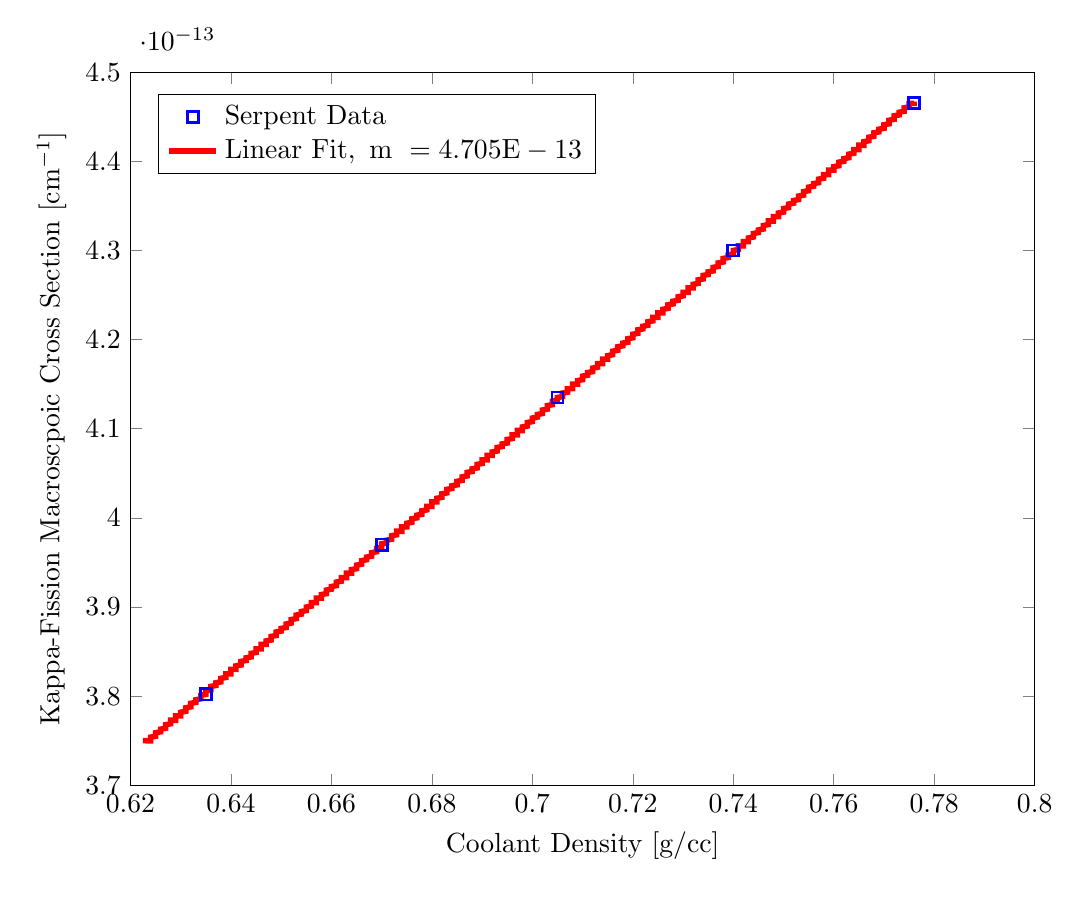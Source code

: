 \begin{tikzpicture}

\begin{axis}[%
scale only axis,
width=4.521in,
height=3.566in,
xmin=0.62, xmax=0.8,
ymin=3.7e-013, ymax=4.5e-013,
xlabel={Coolant Density [g/cc]},
ylabel={Kappa-Fission Macroscpoic Cross Section [$\mathrm{cm}^{-1}$]},
axis on top,
legend entries={Serpent Data,{$\text{Linear Fit},\text{ m }= 4.705\mathrm{E}-13$}},
legend style={at={(0.03,0.97)},anchor=north west,nodes=right}]
\addplot [
color=blue,
only marks,
mark=square,
mark options={solid},
line width=1.0pt
]
coordinates{
 (0.635,3.802e-013)(0.67,3.97e-013)(0.705,4.135e-013)(0.74,4.3e-013)(0.776,4.465e-013) 
};

\addplot [
color=red,
solid,
line width=2.0pt
]
coordinates{
 (0.623,3.747e-013)(0.623,3.748e-013)(0.623,3.749e-013)(0.623,3.75e-013)(0.624,3.75e-013)(0.624,3.751e-013)(0.624,3.752e-013)(0.624,3.752e-013)(0.624,3.753e-013)(0.624,3.754e-013)(0.625,3.755e-013)(0.625,3.755e-013)(0.625,3.756e-013)(0.625,3.757e-013)(0.625,3.758e-013)(0.625,3.758e-013)(0.625,3.759e-013)(0.626,3.76e-013)(0.626,3.76e-013)(0.626,3.761e-013)(0.626,3.762e-013)(0.626,3.763e-013)(0.626,3.763e-013)(0.627,3.764e-013)(0.627,3.765e-013)(0.627,3.765e-013)(0.627,3.766e-013)(0.627,3.767e-013)(0.627,3.768e-013)(0.627,3.768e-013)(0.628,3.769e-013)(0.628,3.77e-013)(0.628,3.771e-013)(0.628,3.771e-013)(0.628,3.772e-013)(0.628,3.773e-013)(0.629,3.773e-013)(0.629,3.774e-013)(0.629,3.775e-013)(0.629,3.776e-013)(0.629,3.776e-013)(0.629,3.777e-013)(0.629,3.778e-013)(0.63,3.778e-013)(0.63,3.779e-013)(0.63,3.78e-013)(0.63,3.781e-013)(0.63,3.781e-013)(0.63,3.782e-013)(0.631,3.783e-013)(0.631,3.783e-013)(0.631,3.784e-013)(0.631,3.785e-013)(0.631,3.786e-013)(0.631,3.786e-013)(0.631,3.787e-013)(0.632,3.788e-013)(0.632,3.789e-013)(0.632,3.789e-013)(0.632,3.79e-013)(0.632,3.791e-013)(0.632,3.791e-013)(0.632,3.792e-013)(0.633,3.793e-013)(0.633,3.794e-013)(0.633,3.794e-013)(0.633,3.795e-013)(0.633,3.796e-013)(0.633,3.796e-013)(0.634,3.797e-013)(0.634,3.798e-013)(0.634,3.799e-013)(0.634,3.799e-013)(0.634,3.8e-013)(0.634,3.801e-013)(0.634,3.801e-013)(0.635,3.802e-013)(0.635,3.803e-013)(0.635,3.804e-013)(0.635,3.804e-013)(0.635,3.805e-013)(0.635,3.806e-013)(0.636,3.807e-013)(0.636,3.807e-013)(0.636,3.808e-013)(0.636,3.809e-013)(0.636,3.809e-013)(0.636,3.81e-013)(0.636,3.811e-013)(0.637,3.812e-013)(0.637,3.812e-013)(0.637,3.813e-013)(0.637,3.814e-013)(0.637,3.814e-013)(0.637,3.815e-013)(0.638,3.816e-013)(0.638,3.817e-013)(0.638,3.817e-013)(0.638,3.818e-013)(0.638,3.819e-013)(0.638,3.82e-013)(0.638,3.82e-013)(0.639,3.821e-013)(0.639,3.822e-013)(0.639,3.822e-013)(0.639,3.823e-013)(0.639,3.824e-013)(0.639,3.825e-013)(0.64,3.825e-013)(0.64,3.826e-013)(0.64,3.827e-013)(0.64,3.827e-013)(0.64,3.828e-013)(0.64,3.829e-013)(0.64,3.83e-013)(0.641,3.83e-013)(0.641,3.831e-013)(0.641,3.832e-013)(0.641,3.832e-013)(0.641,3.833e-013)(0.641,3.834e-013)(0.642,3.835e-013)(0.642,3.835e-013)(0.642,3.836e-013)(0.642,3.837e-013)(0.642,3.838e-013)(0.642,3.838e-013)(0.642,3.839e-013)(0.643,3.84e-013)(0.643,3.84e-013)(0.643,3.841e-013)(0.643,3.842e-013)(0.643,3.843e-013)(0.643,3.843e-013)(0.644,3.844e-013)(0.644,3.845e-013)(0.644,3.845e-013)(0.644,3.846e-013)(0.644,3.847e-013)(0.644,3.848e-013)(0.644,3.848e-013)(0.645,3.849e-013)(0.645,3.85e-013)(0.645,3.851e-013)(0.645,3.851e-013)(0.645,3.852e-013)(0.645,3.853e-013)(0.646,3.853e-013)(0.646,3.854e-013)(0.646,3.855e-013)(0.646,3.856e-013)(0.646,3.856e-013)(0.646,3.857e-013)(0.646,3.858e-013)(0.647,3.858e-013)(0.647,3.859e-013)(0.647,3.86e-013)(0.647,3.861e-013)(0.647,3.861e-013)(0.647,3.862e-013)(0.648,3.863e-013)(0.648,3.863e-013)(0.648,3.864e-013)(0.648,3.865e-013)(0.648,3.866e-013)(0.648,3.866e-013)(0.648,3.867e-013)(0.649,3.868e-013)(0.649,3.869e-013)(0.649,3.869e-013)(0.649,3.87e-013)(0.649,3.871e-013)(0.649,3.871e-013)(0.649,3.872e-013)(0.65,3.873e-013)(0.65,3.874e-013)(0.65,3.874e-013)(0.65,3.875e-013)(0.65,3.876e-013)(0.65,3.876e-013)(0.651,3.877e-013)(0.651,3.878e-013)(0.651,3.879e-013)(0.651,3.879e-013)(0.651,3.88e-013)(0.651,3.881e-013)(0.651,3.881e-013)(0.652,3.882e-013)(0.652,3.883e-013)(0.652,3.884e-013)(0.652,3.884e-013)(0.652,3.885e-013)(0.652,3.886e-013)(0.653,3.887e-013)(0.653,3.887e-013)(0.653,3.888e-013)(0.653,3.889e-013)(0.653,3.889e-013)(0.653,3.89e-013)(0.653,3.891e-013)(0.654,3.892e-013)(0.654,3.892e-013)(0.654,3.893e-013)(0.654,3.894e-013)(0.654,3.894e-013)(0.654,3.895e-013)(0.655,3.896e-013)(0.655,3.897e-013)(0.655,3.897e-013)(0.655,3.898e-013)(0.655,3.899e-013)(0.655,3.9e-013)(0.655,3.9e-013)(0.656,3.901e-013)(0.656,3.902e-013)(0.656,3.902e-013)(0.656,3.903e-013)(0.656,3.904e-013)(0.656,3.905e-013)(0.657,3.905e-013)(0.657,3.906e-013)(0.657,3.907e-013)(0.657,3.907e-013)(0.657,3.908e-013)(0.657,3.909e-013)(0.657,3.91e-013)(0.658,3.91e-013)(0.658,3.911e-013)(0.658,3.912e-013)(0.658,3.912e-013)(0.658,3.913e-013)(0.658,3.914e-013)(0.659,3.915e-013)(0.659,3.915e-013)(0.659,3.916e-013)(0.659,3.917e-013)(0.659,3.918e-013)(0.659,3.918e-013)(0.659,3.919e-013)(0.66,3.92e-013)(0.66,3.92e-013)(0.66,3.921e-013)(0.66,3.922e-013)(0.66,3.923e-013)(0.66,3.923e-013)(0.661,3.924e-013)(0.661,3.925e-013)(0.661,3.925e-013)(0.661,3.926e-013)(0.661,3.927e-013)(0.661,3.928e-013)(0.661,3.928e-013)(0.662,3.929e-013)(0.662,3.93e-013)(0.662,3.93e-013)(0.662,3.931e-013)(0.662,3.932e-013)(0.662,3.933e-013)(0.663,3.933e-013)(0.663,3.934e-013)(0.663,3.935e-013)(0.663,3.936e-013)(0.663,3.936e-013)(0.663,3.937e-013)(0.663,3.938e-013)(0.664,3.938e-013)(0.664,3.939e-013)(0.664,3.94e-013)(0.664,3.941e-013)(0.664,3.941e-013)(0.664,3.942e-013)(0.665,3.943e-013)(0.665,3.943e-013)(0.665,3.944e-013)(0.665,3.945e-013)(0.665,3.946e-013)(0.665,3.946e-013)(0.665,3.947e-013)(0.666,3.948e-013)(0.666,3.949e-013)(0.666,3.949e-013)(0.666,3.95e-013)(0.666,3.951e-013)(0.666,3.951e-013)(0.666,3.952e-013)(0.667,3.953e-013)(0.667,3.954e-013)(0.667,3.954e-013)(0.667,3.955e-013)(0.667,3.956e-013)(0.667,3.956e-013)(0.668,3.957e-013)(0.668,3.958e-013)(0.668,3.959e-013)(0.668,3.959e-013)(0.668,3.96e-013)(0.668,3.961e-013)(0.668,3.961e-013)(0.669,3.962e-013)(0.669,3.963e-013)(0.669,3.964e-013)(0.669,3.964e-013)(0.669,3.965e-013)(0.669,3.966e-013)(0.67,3.967e-013)(0.67,3.967e-013)(0.67,3.968e-013)(0.67,3.969e-013)(0.67,3.969e-013)(0.67,3.97e-013)(0.67,3.971e-013)(0.671,3.972e-013)(0.671,3.972e-013)(0.671,3.973e-013)(0.671,3.974e-013)(0.671,3.974e-013)(0.671,3.975e-013)(0.672,3.976e-013)(0.672,3.977e-013)(0.672,3.977e-013)(0.672,3.978e-013)(0.672,3.979e-013)(0.672,3.98e-013)(0.672,3.98e-013)(0.673,3.981e-013)(0.673,3.982e-013)(0.673,3.982e-013)(0.673,3.983e-013)(0.673,3.984e-013)(0.673,3.985e-013)(0.674,3.985e-013)(0.674,3.986e-013)(0.674,3.987e-013)(0.674,3.987e-013)(0.674,3.988e-013)(0.674,3.989e-013)(0.674,3.99e-013)(0.675,3.99e-013)(0.675,3.991e-013)(0.675,3.992e-013)(0.675,3.992e-013)(0.675,3.993e-013)(0.675,3.994e-013)(0.676,3.995e-013)(0.676,3.995e-013)(0.676,3.996e-013)(0.676,3.997e-013)(0.676,3.998e-013)(0.676,3.998e-013)(0.676,3.999e-013)(0.677,4.0e-013)(0.677,4.0e-013)(0.677,4.001e-013)(0.677,4.002e-013)(0.677,4.003e-013)(0.677,4.003e-013)(0.678,4.004e-013)(0.678,4.005e-013)(0.678,4.005e-013)(0.678,4.006e-013)(0.678,4.007e-013)(0.678,4.008e-013)(0.678,4.008e-013)(0.679,4.009e-013)(0.679,4.01e-013)(0.679,4.01e-013)(0.679,4.011e-013)(0.679,4.012e-013)(0.679,4.013e-013)(0.68,4.013e-013)(0.68,4.014e-013)(0.68,4.015e-013)(0.68,4.016e-013)(0.68,4.016e-013)(0.68,4.017e-013)(0.68,4.018e-013)(0.681,4.018e-013)(0.681,4.019e-013)(0.681,4.02e-013)(0.681,4.021e-013)(0.681,4.021e-013)(0.681,4.022e-013)(0.682,4.023e-013)(0.682,4.023e-013)(0.682,4.024e-013)(0.682,4.025e-013)(0.682,4.026e-013)(0.682,4.026e-013)(0.682,4.027e-013)(0.683,4.028e-013)(0.683,4.029e-013)(0.683,4.029e-013)(0.683,4.03e-013)(0.683,4.031e-013)(0.683,4.031e-013)(0.683,4.032e-013)(0.684,4.033e-013)(0.684,4.034e-013)(0.684,4.034e-013)(0.684,4.035e-013)(0.684,4.036e-013)(0.684,4.036e-013)(0.685,4.037e-013)(0.685,4.038e-013)(0.685,4.039e-013)(0.685,4.039e-013)(0.685,4.04e-013)(0.685,4.041e-013)(0.685,4.041e-013)(0.686,4.042e-013)(0.686,4.043e-013)(0.686,4.044e-013)(0.686,4.044e-013)(0.686,4.045e-013)(0.686,4.046e-013)(0.687,4.047e-013)(0.687,4.047e-013)(0.687,4.048e-013)(0.687,4.049e-013)(0.687,4.049e-013)(0.687,4.05e-013)(0.687,4.051e-013)(0.688,4.052e-013)(0.688,4.052e-013)(0.688,4.053e-013)(0.688,4.054e-013)(0.688,4.054e-013)(0.688,4.055e-013)(0.689,4.056e-013)(0.689,4.057e-013)(0.689,4.057e-013)(0.689,4.058e-013)(0.689,4.059e-013)(0.689,4.059e-013)(0.689,4.06e-013)(0.69,4.061e-013)(0.69,4.062e-013)(0.69,4.062e-013)(0.69,4.063e-013)(0.69,4.064e-013)(0.69,4.065e-013)(0.691,4.065e-013)(0.691,4.066e-013)(0.691,4.067e-013)(0.691,4.067e-013)(0.691,4.068e-013)(0.691,4.069e-013)(0.691,4.07e-013)(0.692,4.07e-013)(0.692,4.071e-013)(0.692,4.072e-013)(0.692,4.072e-013)(0.692,4.073e-013)(0.692,4.074e-013)(0.693,4.075e-013)(0.693,4.075e-013)(0.693,4.076e-013)(0.693,4.077e-013)(0.693,4.078e-013)(0.693,4.078e-013)(0.693,4.079e-013)(0.694,4.08e-013)(0.694,4.08e-013)(0.694,4.081e-013)(0.694,4.082e-013)(0.694,4.083e-013)(0.694,4.083e-013)(0.695,4.084e-013)(0.695,4.085e-013)(0.695,4.085e-013)(0.695,4.086e-013)(0.695,4.087e-013)(0.695,4.088e-013)(0.695,4.088e-013)(0.696,4.089e-013)(0.696,4.09e-013)(0.696,4.09e-013)(0.696,4.091e-013)(0.696,4.092e-013)(0.696,4.093e-013)(0.697,4.093e-013)(0.697,4.094e-013)(0.697,4.095e-013)(0.697,4.096e-013)(0.697,4.096e-013)(0.697,4.097e-013)(0.697,4.098e-013)(0.698,4.098e-013)(0.698,4.099e-013)(0.698,4.1e-013)(0.698,4.101e-013)(0.698,4.101e-013)(0.698,4.102e-013)(0.699,4.103e-013)(0.699,4.103e-013)(0.699,4.104e-013)(0.699,4.105e-013)(0.699,4.106e-013)(0.699,4.106e-013)(0.699,4.107e-013)(0.7,4.108e-013)(0.7,4.109e-013)(0.7,4.109e-013)(0.7,4.11e-013)(0.7,4.111e-013)(0.7,4.111e-013)(0.7,4.112e-013)(0.701,4.113e-013)(0.701,4.114e-013)(0.701,4.114e-013)(0.701,4.115e-013)(0.701,4.116e-013)(0.701,4.116e-013)(0.702,4.117e-013)(0.702,4.118e-013)(0.702,4.119e-013)(0.702,4.119e-013)(0.702,4.12e-013)(0.702,4.121e-013)(0.702,4.121e-013)(0.703,4.122e-013)(0.703,4.123e-013)(0.703,4.124e-013)(0.703,4.124e-013)(0.703,4.125e-013)(0.703,4.126e-013)(0.704,4.127e-013)(0.704,4.127e-013)(0.704,4.128e-013)(0.704,4.129e-013)(0.704,4.129e-013)(0.704,4.13e-013)(0.704,4.131e-013)(0.705,4.132e-013)(0.705,4.132e-013)(0.705,4.133e-013)(0.705,4.134e-013)(0.705,4.134e-013)(0.705,4.135e-013)(0.706,4.136e-013)(0.706,4.137e-013)(0.706,4.137e-013)(0.706,4.138e-013)(0.706,4.139e-013)(0.706,4.139e-013)(0.706,4.14e-013)(0.707,4.141e-013)(0.707,4.142e-013)(0.707,4.142e-013)(0.707,4.143e-013)(0.707,4.144e-013)(0.707,4.145e-013)(0.708,4.145e-013)(0.708,4.146e-013)(0.708,4.147e-013)(0.708,4.147e-013)(0.708,4.148e-013)(0.708,4.149e-013)(0.708,4.15e-013)(0.709,4.15e-013)(0.709,4.151e-013)(0.709,4.152e-013)(0.709,4.152e-013)(0.709,4.153e-013)(0.709,4.154e-013)(0.71,4.155e-013)(0.71,4.155e-013)(0.71,4.156e-013)(0.71,4.157e-013)(0.71,4.158e-013)(0.71,4.158e-013)(0.71,4.159e-013)(0.711,4.16e-013)(0.711,4.16e-013)(0.711,4.161e-013)(0.711,4.162e-013)(0.711,4.163e-013)(0.711,4.163e-013)(0.712,4.164e-013)(0.712,4.165e-013)(0.712,4.165e-013)(0.712,4.166e-013)(0.712,4.167e-013)(0.712,4.168e-013)(0.712,4.168e-013)(0.713,4.169e-013)(0.713,4.17e-013)(0.713,4.17e-013)(0.713,4.171e-013)(0.713,4.172e-013)(0.713,4.173e-013)(0.714,4.173e-013)(0.714,4.174e-013)(0.714,4.175e-013)(0.714,4.176e-013)(0.714,4.176e-013)(0.714,4.177e-013)(0.714,4.178e-013)(0.715,4.178e-013)(0.715,4.179e-013)(0.715,4.18e-013)(0.715,4.181e-013)(0.715,4.181e-013)(0.715,4.182e-013)(0.716,4.183e-013)(0.716,4.183e-013)(0.716,4.184e-013)(0.716,4.185e-013)(0.716,4.186e-013)(0.716,4.186e-013)(0.716,4.187e-013)(0.717,4.188e-013)(0.717,4.189e-013)(0.717,4.189e-013)(0.717,4.19e-013)(0.717,4.191e-013)(0.717,4.191e-013)(0.717,4.192e-013)(0.718,4.193e-013)(0.718,4.194e-013)(0.718,4.194e-013)(0.718,4.195e-013)(0.718,4.196e-013)(0.718,4.196e-013)(0.719,4.197e-013)(0.719,4.198e-013)(0.719,4.199e-013)(0.719,4.199e-013)(0.719,4.2e-013)(0.719,4.201e-013)(0.719,4.201e-013)(0.72,4.202e-013)(0.72,4.203e-013)(0.72,4.204e-013)(0.72,4.204e-013)(0.72,4.205e-013)(0.72,4.206e-013)(0.721,4.207e-013)(0.721,4.207e-013)(0.721,4.208e-013)(0.721,4.209e-013)(0.721,4.209e-013)(0.721,4.21e-013)(0.721,4.211e-013)(0.722,4.212e-013)(0.722,4.212e-013)(0.722,4.213e-013)(0.722,4.214e-013)(0.722,4.214e-013)(0.722,4.215e-013)(0.723,4.216e-013)(0.723,4.217e-013)(0.723,4.217e-013)(0.723,4.218e-013)(0.723,4.219e-013)(0.723,4.219e-013)(0.723,4.22e-013)(0.724,4.221e-013)(0.724,4.222e-013)(0.724,4.222e-013)(0.724,4.223e-013)(0.724,4.224e-013)(0.724,4.225e-013)(0.725,4.225e-013)(0.725,4.226e-013)(0.725,4.227e-013)(0.725,4.227e-013)(0.725,4.228e-013)(0.725,4.229e-013)(0.725,4.23e-013)(0.726,4.23e-013)(0.726,4.231e-013)(0.726,4.232e-013)(0.726,4.232e-013)(0.726,4.233e-013)(0.726,4.234e-013)(0.727,4.235e-013)(0.727,4.235e-013)(0.727,4.236e-013)(0.727,4.237e-013)(0.727,4.237e-013)(0.727,4.238e-013)(0.727,4.239e-013)(0.728,4.24e-013)(0.728,4.24e-013)(0.728,4.241e-013)(0.728,4.242e-013)(0.728,4.243e-013)(0.728,4.243e-013)(0.729,4.244e-013)(0.729,4.245e-013)(0.729,4.245e-013)(0.729,4.246e-013)(0.729,4.247e-013)(0.729,4.248e-013)(0.729,4.248e-013)(0.73,4.249e-013)(0.73,4.25e-013)(0.73,4.25e-013)(0.73,4.251e-013)(0.73,4.252e-013)(0.73,4.253e-013)(0.731,4.253e-013)(0.731,4.254e-013)(0.731,4.255e-013)(0.731,4.256e-013)(0.731,4.256e-013)(0.731,4.257e-013)(0.731,4.258e-013)(0.732,4.258e-013)(0.732,4.259e-013)(0.732,4.26e-013)(0.732,4.261e-013)(0.732,4.261e-013)(0.732,4.262e-013)(0.733,4.263e-013)(0.733,4.263e-013)(0.733,4.264e-013)(0.733,4.265e-013)(0.733,4.266e-013)(0.733,4.266e-013)(0.733,4.267e-013)(0.734,4.268e-013)(0.734,4.268e-013)(0.734,4.269e-013)(0.734,4.27e-013)(0.734,4.271e-013)(0.734,4.271e-013)(0.734,4.272e-013)(0.735,4.273e-013)(0.735,4.274e-013)(0.735,4.274e-013)(0.735,4.275e-013)(0.735,4.276e-013)(0.735,4.276e-013)(0.736,4.277e-013)(0.736,4.278e-013)(0.736,4.279e-013)(0.736,4.279e-013)(0.736,4.28e-013)(0.736,4.281e-013)(0.736,4.281e-013)(0.737,4.282e-013)(0.737,4.283e-013)(0.737,4.284e-013)(0.737,4.284e-013)(0.737,4.285e-013)(0.737,4.286e-013)(0.738,4.287e-013)(0.738,4.287e-013)(0.738,4.288e-013)(0.738,4.289e-013)(0.738,4.289e-013)(0.738,4.29e-013)(0.738,4.291e-013)(0.739,4.292e-013)(0.739,4.292e-013)(0.739,4.293e-013)(0.739,4.294e-013)(0.739,4.294e-013)(0.739,4.295e-013)(0.74,4.296e-013)(0.74,4.297e-013)(0.74,4.297e-013)(0.74,4.298e-013)(0.74,4.299e-013)(0.74,4.299e-013)(0.74,4.3e-013)(0.741,4.301e-013)(0.741,4.302e-013)(0.741,4.302e-013)(0.741,4.303e-013)(0.741,4.304e-013)(0.741,4.305e-013)(0.742,4.305e-013)(0.742,4.306e-013)(0.742,4.307e-013)(0.742,4.307e-013)(0.742,4.308e-013)(0.742,4.309e-013)(0.742,4.31e-013)(0.743,4.31e-013)(0.743,4.311e-013)(0.743,4.312e-013)(0.743,4.312e-013)(0.743,4.313e-013)(0.743,4.314e-013)(0.744,4.315e-013)(0.744,4.315e-013)(0.744,4.316e-013)(0.744,4.317e-013)(0.744,4.317e-013)(0.744,4.318e-013)(0.744,4.319e-013)(0.745,4.32e-013)(0.745,4.32e-013)(0.745,4.321e-013)(0.745,4.322e-013)(0.745,4.323e-013)(0.745,4.323e-013)(0.746,4.324e-013)(0.746,4.325e-013)(0.746,4.325e-013)(0.746,4.326e-013)(0.746,4.327e-013)(0.746,4.328e-013)(0.746,4.328e-013)(0.747,4.329e-013)(0.747,4.33e-013)(0.747,4.33e-013)(0.747,4.331e-013)(0.747,4.332e-013)(0.747,4.333e-013)(0.748,4.333e-013)(0.748,4.334e-013)(0.748,4.335e-013)(0.748,4.336e-013)(0.748,4.336e-013)(0.748,4.337e-013)(0.748,4.338e-013)(0.749,4.338e-013)(0.749,4.339e-013)(0.749,4.34e-013)(0.749,4.341e-013)(0.749,4.341e-013)(0.749,4.342e-013)(0.75,4.343e-013)(0.75,4.343e-013)(0.75,4.344e-013)(0.75,4.345e-013)(0.75,4.346e-013)(0.75,4.346e-013)(0.75,4.347e-013)(0.751,4.348e-013)(0.751,4.348e-013)(0.751,4.349e-013)(0.751,4.35e-013)(0.751,4.351e-013)(0.751,4.351e-013)(0.751,4.352e-013)(0.752,4.353e-013)(0.752,4.354e-013)(0.752,4.354e-013)(0.752,4.355e-013)(0.752,4.356e-013)(0.752,4.356e-013)(0.753,4.357e-013)(0.753,4.358e-013)(0.753,4.359e-013)(0.753,4.359e-013)(0.753,4.36e-013)(0.753,4.361e-013)(0.753,4.361e-013)(0.754,4.362e-013)(0.754,4.363e-013)(0.754,4.364e-013)(0.754,4.364e-013)(0.754,4.365e-013)(0.754,4.366e-013)(0.755,4.367e-013)(0.755,4.367e-013)(0.755,4.368e-013)(0.755,4.369e-013)(0.755,4.369e-013)(0.755,4.37e-013)(0.755,4.371e-013)(0.756,4.372e-013)(0.756,4.372e-013)(0.756,4.373e-013)(0.756,4.374e-013)(0.756,4.374e-013)(0.756,4.375e-013)(0.757,4.376e-013)(0.757,4.377e-013)(0.757,4.377e-013)(0.757,4.378e-013)(0.757,4.379e-013)(0.757,4.379e-013)(0.757,4.38e-013)(0.758,4.381e-013)(0.758,4.382e-013)(0.758,4.382e-013)(0.758,4.383e-013)(0.758,4.384e-013)(0.758,4.385e-013)(0.759,4.385e-013)(0.759,4.386e-013)(0.759,4.387e-013)(0.759,4.387e-013)(0.759,4.388e-013)(0.759,4.389e-013)(0.759,4.39e-013)(0.76,4.39e-013)(0.76,4.391e-013)(0.76,4.392e-013)(0.76,4.392e-013)(0.76,4.393e-013)(0.76,4.394e-013)(0.761,4.395e-013)(0.761,4.395e-013)(0.761,4.396e-013)(0.761,4.397e-013)(0.761,4.397e-013)(0.761,4.398e-013)(0.761,4.399e-013)(0.762,4.4e-013)(0.762,4.4e-013)(0.762,4.401e-013)(0.762,4.402e-013)(0.762,4.403e-013)(0.762,4.403e-013)(0.763,4.404e-013)(0.763,4.405e-013)(0.763,4.405e-013)(0.763,4.406e-013)(0.763,4.407e-013)(0.763,4.408e-013)(0.763,4.408e-013)(0.764,4.409e-013)(0.764,4.41e-013)(0.764,4.41e-013)(0.764,4.411e-013)(0.764,4.412e-013)(0.764,4.413e-013)(0.765,4.413e-013)(0.765,4.414e-013)(0.765,4.415e-013)(0.765,4.416e-013)(0.765,4.416e-013)(0.765,4.417e-013)(0.765,4.418e-013)(0.766,4.418e-013)(0.766,4.419e-013)(0.766,4.42e-013)(0.766,4.421e-013)(0.766,4.421e-013)(0.766,4.422e-013)(0.767,4.423e-013)(0.767,4.423e-013)(0.767,4.424e-013)(0.767,4.425e-013)(0.767,4.426e-013)(0.767,4.426e-013)(0.767,4.427e-013)(0.768,4.428e-013)(0.768,4.428e-013)(0.768,4.429e-013)(0.768,4.43e-013)(0.768,4.431e-013)(0.768,4.431e-013)(0.768,4.432e-013)(0.769,4.433e-013)(0.769,4.434e-013)(0.769,4.434e-013)(0.769,4.435e-013)(0.769,4.436e-013)(0.769,4.436e-013)(0.77,4.437e-013)(0.77,4.438e-013)(0.77,4.439e-013)(0.77,4.439e-013)(0.77,4.44e-013)(0.77,4.441e-013)(0.77,4.441e-013)(0.771,4.442e-013)(0.771,4.443e-013)(0.771,4.444e-013)(0.771,4.444e-013)(0.771,4.445e-013)(0.771,4.446e-013)(0.772,4.447e-013)(0.772,4.447e-013)(0.772,4.448e-013)(0.772,4.449e-013)(0.772,4.449e-013)(0.772,4.45e-013)(0.772,4.451e-013)(0.773,4.452e-013)(0.773,4.452e-013)(0.773,4.453e-013)(0.773,4.454e-013)(0.773,4.454e-013)(0.773,4.455e-013)(0.774,4.456e-013)(0.774,4.457e-013)(0.774,4.457e-013)(0.774,4.458e-013)(0.774,4.459e-013)(0.774,4.459e-013)(0.774,4.46e-013)(0.775,4.461e-013)(0.775,4.462e-013)(0.775,4.462e-013)(0.775,4.463e-013)(0.775,4.464e-013)(0.775,4.465e-013)(0.776,4.465e-013)(0.776,4.466e-013)(0.776,4.467e-013)(0.776,4.467e-013) 
};

\end{axis}
\end{tikzpicture}
